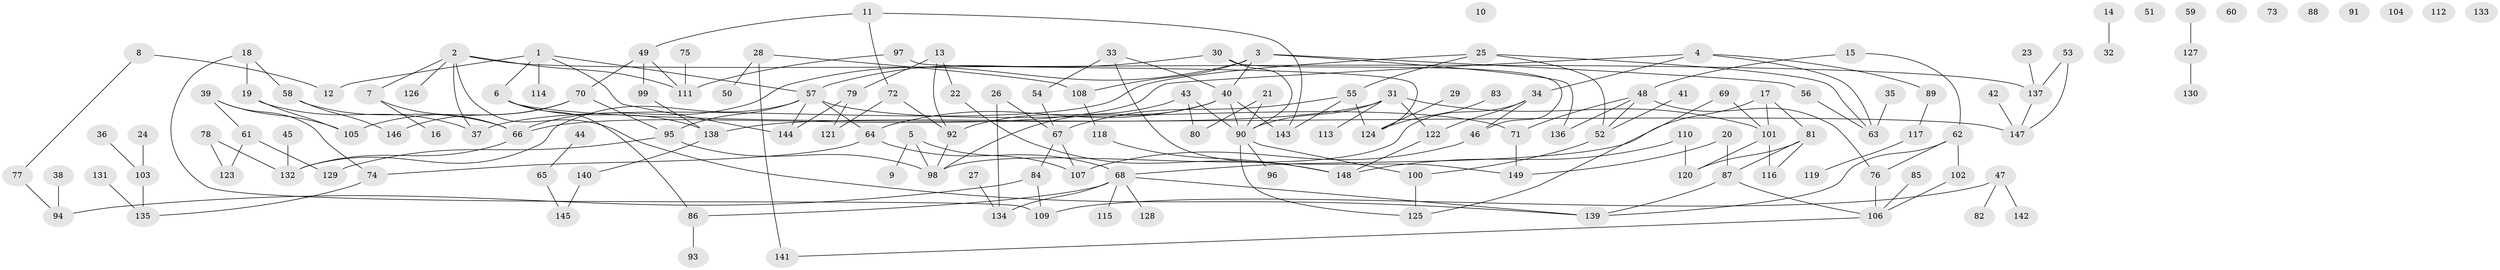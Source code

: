 // Generated by graph-tools (version 1.1) at 2025/40/03/09/25 04:40:38]
// undirected, 149 vertices, 192 edges
graph export_dot {
graph [start="1"]
  node [color=gray90,style=filled];
  1;
  2;
  3;
  4;
  5;
  6;
  7;
  8;
  9;
  10;
  11;
  12;
  13;
  14;
  15;
  16;
  17;
  18;
  19;
  20;
  21;
  22;
  23;
  24;
  25;
  26;
  27;
  28;
  29;
  30;
  31;
  32;
  33;
  34;
  35;
  36;
  37;
  38;
  39;
  40;
  41;
  42;
  43;
  44;
  45;
  46;
  47;
  48;
  49;
  50;
  51;
  52;
  53;
  54;
  55;
  56;
  57;
  58;
  59;
  60;
  61;
  62;
  63;
  64;
  65;
  66;
  67;
  68;
  69;
  70;
  71;
  72;
  73;
  74;
  75;
  76;
  77;
  78;
  79;
  80;
  81;
  82;
  83;
  84;
  85;
  86;
  87;
  88;
  89;
  90;
  91;
  92;
  93;
  94;
  95;
  96;
  97;
  98;
  99;
  100;
  101;
  102;
  103;
  104;
  105;
  106;
  107;
  108;
  109;
  110;
  111;
  112;
  113;
  114;
  115;
  116;
  117;
  118;
  119;
  120;
  121;
  122;
  123;
  124;
  125;
  126;
  127;
  128;
  129;
  130;
  131;
  132;
  133;
  134;
  135;
  136;
  137;
  138;
  139;
  140;
  141;
  142;
  143;
  144;
  145;
  146;
  147;
  148;
  149;
  1 -- 6;
  1 -- 12;
  1 -- 57;
  1 -- 114;
  1 -- 144;
  2 -- 7;
  2 -- 37;
  2 -- 111;
  2 -- 126;
  2 -- 137;
  2 -- 139;
  3 -- 40;
  3 -- 56;
  3 -- 66;
  3 -- 108;
  3 -- 136;
  4 -- 34;
  4 -- 63;
  4 -- 66;
  4 -- 89;
  5 -- 9;
  5 -- 98;
  5 -- 107;
  6 -- 86;
  6 -- 138;
  6 -- 147;
  7 -- 16;
  7 -- 66;
  8 -- 12;
  8 -- 77;
  11 -- 49;
  11 -- 72;
  11 -- 143;
  13 -- 22;
  13 -- 79;
  13 -- 92;
  14 -- 32;
  15 -- 48;
  15 -- 62;
  17 -- 68;
  17 -- 81;
  17 -- 101;
  18 -- 19;
  18 -- 58;
  18 -- 109;
  19 -- 37;
  19 -- 105;
  20 -- 87;
  20 -- 149;
  21 -- 80;
  21 -- 90;
  22 -- 148;
  23 -- 137;
  24 -- 103;
  25 -- 37;
  25 -- 52;
  25 -- 55;
  25 -- 63;
  26 -- 67;
  26 -- 134;
  27 -- 134;
  28 -- 50;
  28 -- 108;
  28 -- 141;
  29 -- 124;
  30 -- 46;
  30 -- 57;
  30 -- 90;
  31 -- 90;
  31 -- 101;
  31 -- 113;
  31 -- 122;
  31 -- 138;
  33 -- 40;
  33 -- 54;
  33 -- 149;
  34 -- 46;
  34 -- 98;
  34 -- 122;
  35 -- 63;
  36 -- 103;
  38 -- 94;
  39 -- 61;
  39 -- 74;
  39 -- 105;
  40 -- 64;
  40 -- 90;
  40 -- 98;
  40 -- 143;
  41 -- 52;
  42 -- 147;
  43 -- 80;
  43 -- 90;
  43 -- 92;
  44 -- 65;
  45 -- 132;
  46 -- 107;
  47 -- 82;
  47 -- 109;
  47 -- 142;
  48 -- 52;
  48 -- 71;
  48 -- 76;
  48 -- 136;
  49 -- 70;
  49 -- 99;
  49 -- 111;
  52 -- 100;
  53 -- 137;
  53 -- 147;
  54 -- 67;
  55 -- 67;
  55 -- 124;
  55 -- 143;
  56 -- 63;
  57 -- 64;
  57 -- 71;
  57 -- 95;
  57 -- 132;
  57 -- 144;
  58 -- 66;
  58 -- 146;
  59 -- 127;
  61 -- 123;
  61 -- 129;
  62 -- 76;
  62 -- 102;
  62 -- 139;
  64 -- 68;
  64 -- 74;
  65 -- 145;
  66 -- 132;
  67 -- 84;
  67 -- 107;
  68 -- 86;
  68 -- 115;
  68 -- 128;
  68 -- 134;
  68 -- 139;
  69 -- 101;
  69 -- 125;
  70 -- 95;
  70 -- 105;
  70 -- 146;
  71 -- 149;
  72 -- 92;
  72 -- 121;
  74 -- 135;
  75 -- 111;
  76 -- 106;
  77 -- 94;
  78 -- 123;
  78 -- 132;
  79 -- 121;
  79 -- 144;
  81 -- 87;
  81 -- 116;
  81 -- 120;
  83 -- 124;
  84 -- 94;
  84 -- 109;
  85 -- 106;
  86 -- 93;
  87 -- 106;
  87 -- 139;
  89 -- 117;
  90 -- 96;
  90 -- 100;
  90 -- 125;
  92 -- 98;
  95 -- 98;
  95 -- 129;
  97 -- 111;
  97 -- 124;
  99 -- 138;
  100 -- 125;
  101 -- 116;
  101 -- 120;
  102 -- 106;
  103 -- 135;
  106 -- 141;
  108 -- 118;
  110 -- 120;
  110 -- 148;
  117 -- 119;
  118 -- 148;
  122 -- 148;
  127 -- 130;
  131 -- 135;
  137 -- 147;
  138 -- 140;
  140 -- 145;
}
